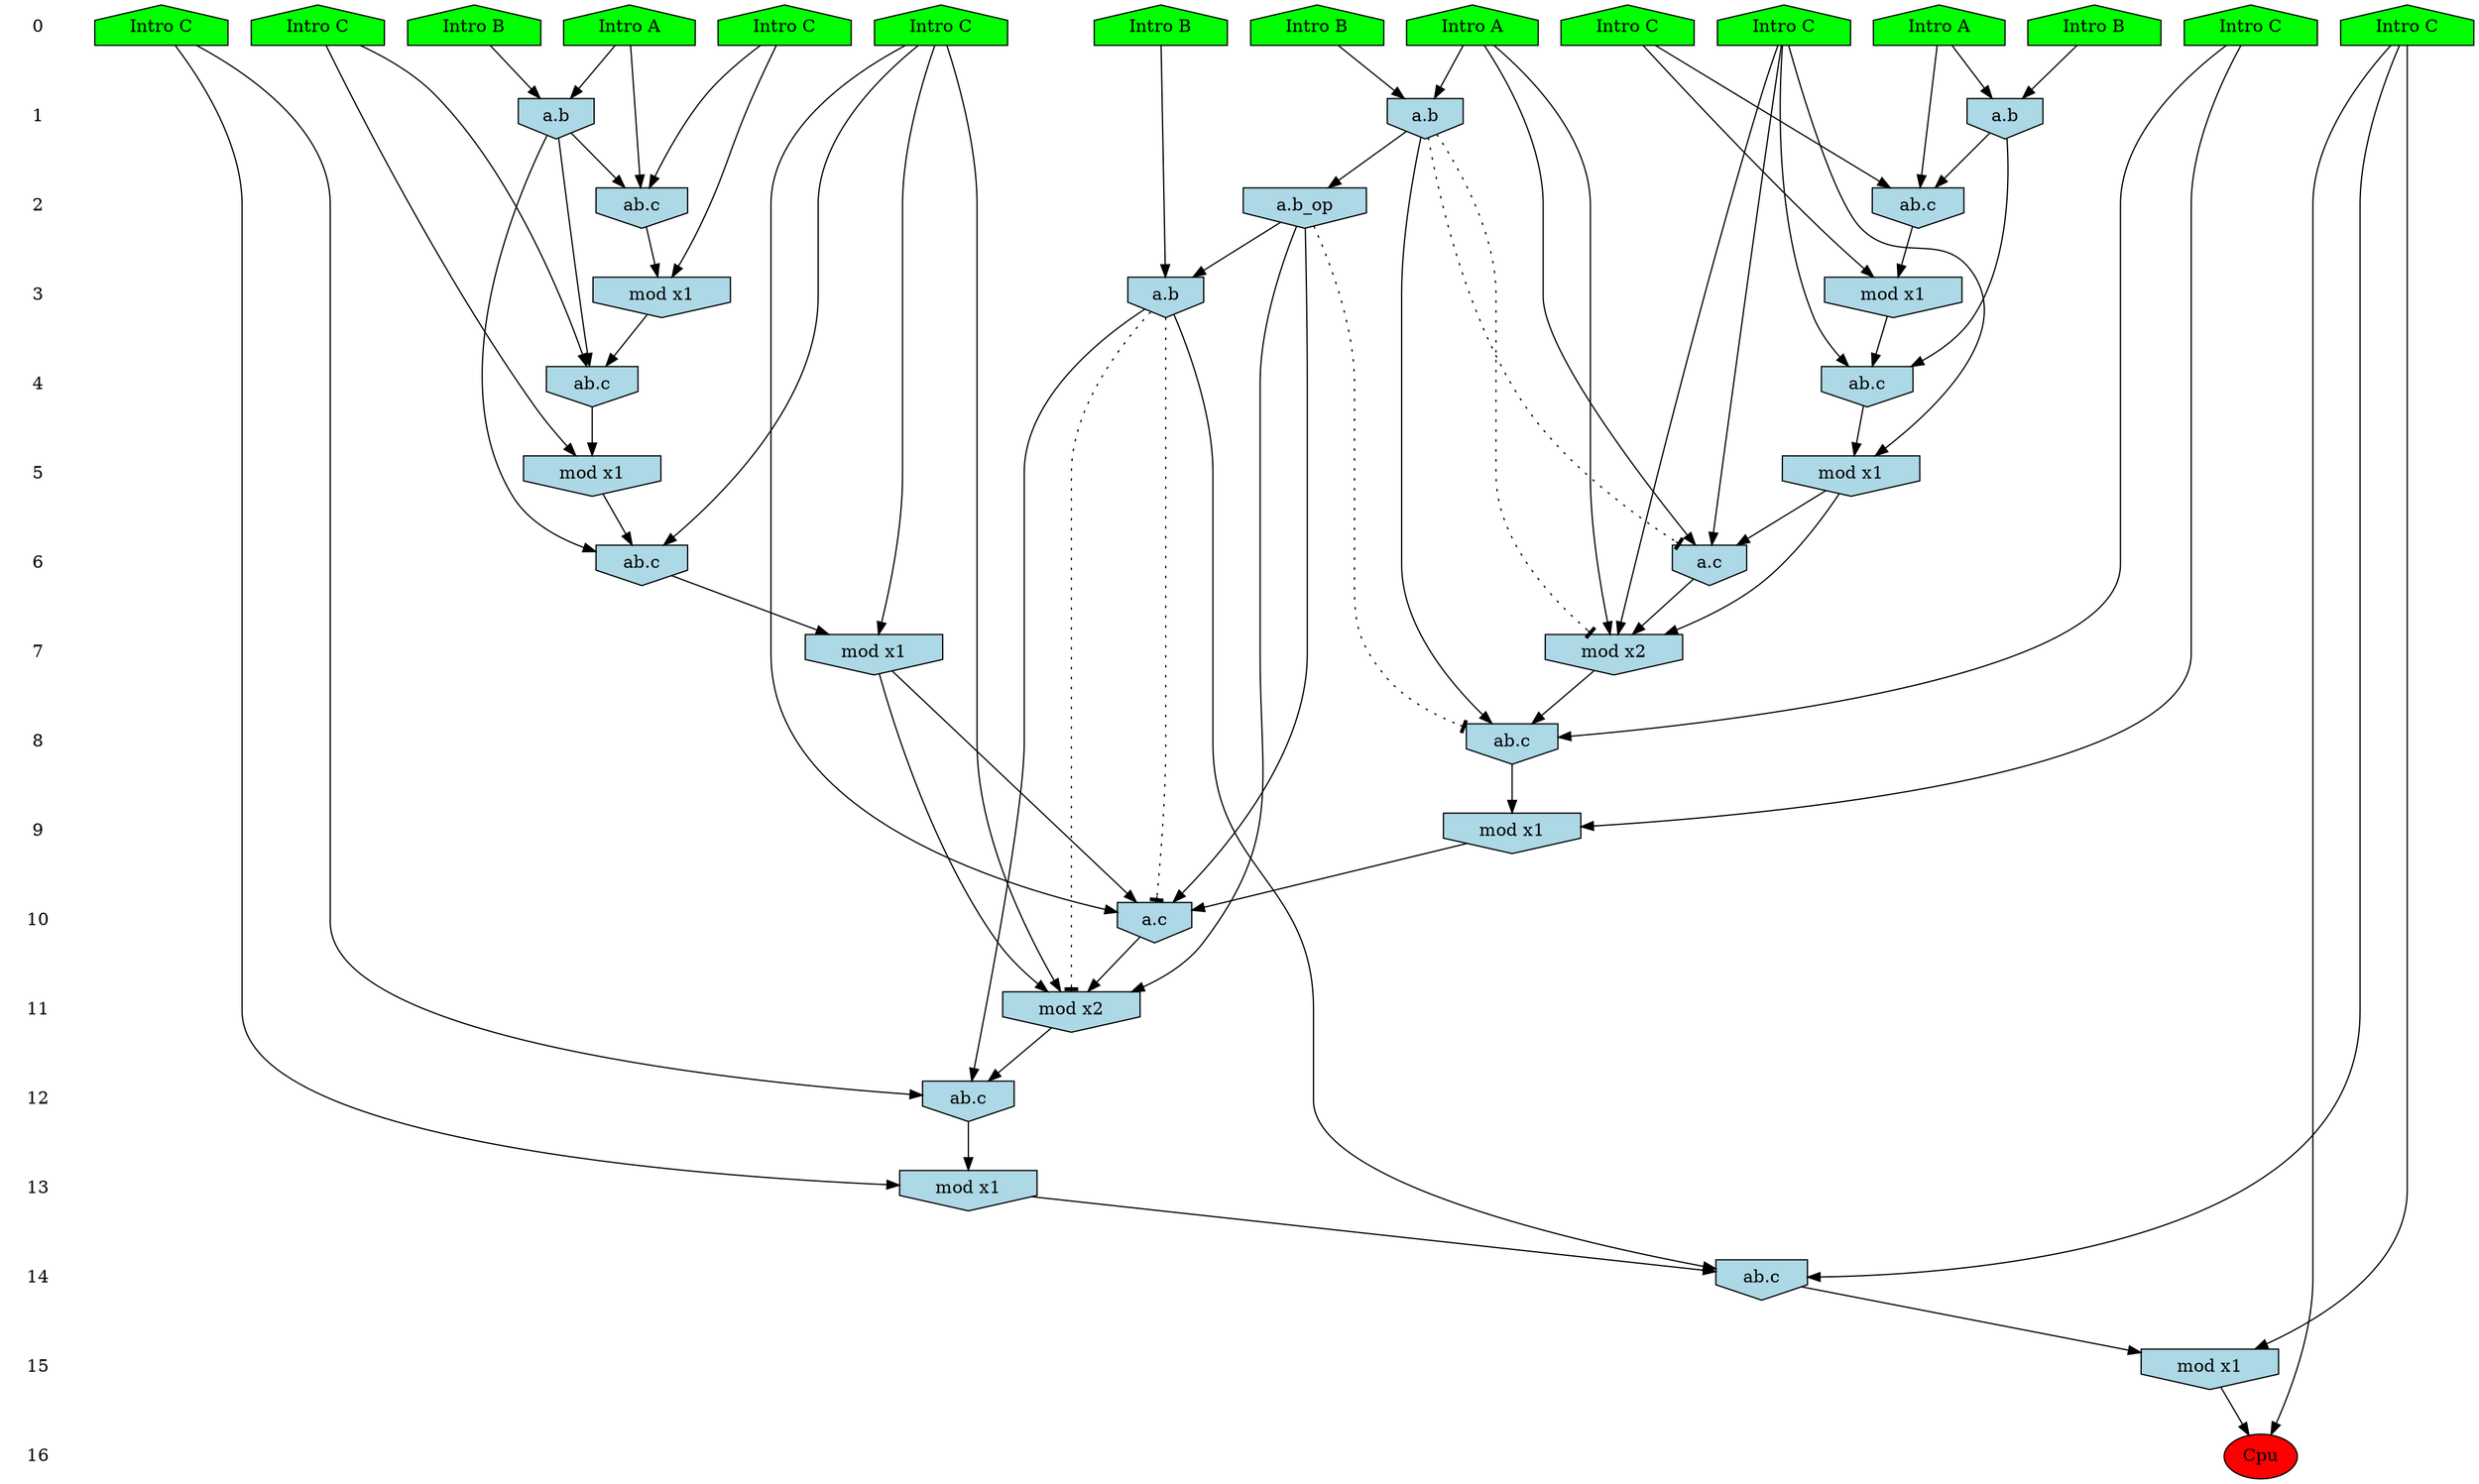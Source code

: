 /* Compression of 1 causal flows obtained in average at 1.926429E+01 t.u */
/* Compressed causal flows were: [3523] */
digraph G{
 ranksep=.5 ; 
{ rank = same ; "0" [shape=plaintext] ; node_1 [label ="Intro A", shape=house, style=filled, fillcolor=green] ;
node_2 [label ="Intro B", shape=house, style=filled, fillcolor=green] ;
node_3 [label ="Intro B", shape=house, style=filled, fillcolor=green] ;
node_4 [label ="Intro A", shape=house, style=filled, fillcolor=green] ;
node_5 [label ="Intro A", shape=house, style=filled, fillcolor=green] ;
node_6 [label ="Intro B", shape=house, style=filled, fillcolor=green] ;
node_7 [label ="Intro B", shape=house, style=filled, fillcolor=green] ;
node_8 [label ="Intro C", shape=house, style=filled, fillcolor=green] ;
node_9 [label ="Intro C", shape=house, style=filled, fillcolor=green] ;
node_10 [label ="Intro C", shape=house, style=filled, fillcolor=green] ;
node_11 [label ="Intro C", shape=house, style=filled, fillcolor=green] ;
node_12 [label ="Intro C", shape=house, style=filled, fillcolor=green] ;
node_13 [label ="Intro C", shape=house, style=filled, fillcolor=green] ;
node_14 [label ="Intro C", shape=house, style=filled, fillcolor=green] ;
node_15 [label ="Intro C", shape=house, style=filled, fillcolor=green] ;
}
{ rank = same ; "1" [shape=plaintext] ; node_16 [label="a.b", shape=invhouse, style=filled, fillcolor = lightblue] ;
node_17 [label="a.b", shape=invhouse, style=filled, fillcolor = lightblue] ;
node_30 [label="a.b", shape=invhouse, style=filled, fillcolor = lightblue] ;
}
{ rank = same ; "2" [shape=plaintext] ; node_18 [label="ab.c", shape=invhouse, style=filled, fillcolor = lightblue] ;
node_19 [label="ab.c", shape=invhouse, style=filled, fillcolor = lightblue] ;
node_33 [label="a.b_op", shape=invhouse, style=filled, fillcolor = lightblue] ;
}
{ rank = same ; "3" [shape=plaintext] ; node_20 [label="mod x1", shape=invhouse, style=filled, fillcolor = lightblue] ;
node_22 [label="mod x1", shape=invhouse, style=filled, fillcolor = lightblue] ;
node_36 [label="a.b", shape=invhouse, style=filled, fillcolor = lightblue] ;
}
{ rank = same ; "4" [shape=plaintext] ; node_21 [label="ab.c", shape=invhouse, style=filled, fillcolor = lightblue] ;
node_23 [label="ab.c", shape=invhouse, style=filled, fillcolor = lightblue] ;
}
{ rank = same ; "5" [shape=plaintext] ; node_24 [label="mod x1", shape=invhouse, style=filled, fillcolor = lightblue] ;
node_25 [label="mod x1", shape=invhouse, style=filled, fillcolor = lightblue] ;
}
{ rank = same ; "6" [shape=plaintext] ; node_26 [label="ab.c", shape=invhouse, style=filled, fillcolor = lightblue] ;
node_27 [label="a.c", shape=invhouse, style=filled, fillcolor = lightblue] ;
}
{ rank = same ; "7" [shape=plaintext] ; node_28 [label="mod x2", shape=invhouse, style=filled, fillcolor = lightblue] ;
node_29 [label="mod x1", shape=invhouse, style=filled, fillcolor = lightblue] ;
}
{ rank = same ; "8" [shape=plaintext] ; node_31 [label="ab.c", shape=invhouse, style=filled, fillcolor = lightblue] ;
}
{ rank = same ; "9" [shape=plaintext] ; node_32 [label="mod x1", shape=invhouse, style=filled, fillcolor = lightblue] ;
}
{ rank = same ; "10" [shape=plaintext] ; node_34 [label="a.c", shape=invhouse, style=filled, fillcolor = lightblue] ;
}
{ rank = same ; "11" [shape=plaintext] ; node_35 [label="mod x2", shape=invhouse, style=filled, fillcolor = lightblue] ;
}
{ rank = same ; "12" [shape=plaintext] ; node_37 [label="ab.c", shape=invhouse, style=filled, fillcolor = lightblue] ;
}
{ rank = same ; "13" [shape=plaintext] ; node_38 [label="mod x1", shape=invhouse, style=filled, fillcolor = lightblue] ;
}
{ rank = same ; "14" [shape=plaintext] ; node_39 [label="ab.c", shape=invhouse, style=filled, fillcolor = lightblue] ;
}
{ rank = same ; "15" [shape=plaintext] ; node_40 [label="mod x1", shape=invhouse, style=filled, fillcolor = lightblue] ;
}
{ rank = same ; "16" [shape=plaintext] ; node_41 [label ="Cpu", style=filled, fillcolor=red] ;
}
"0" -> "1" [style="invis"]; 
"1" -> "2" [style="invis"]; 
"2" -> "3" [style="invis"]; 
"3" -> "4" [style="invis"]; 
"4" -> "5" [style="invis"]; 
"5" -> "6" [style="invis"]; 
"6" -> "7" [style="invis"]; 
"7" -> "8" [style="invis"]; 
"8" -> "9" [style="invis"]; 
"9" -> "10" [style="invis"]; 
"10" -> "11" [style="invis"]; 
"11" -> "12" [style="invis"]; 
"12" -> "13" [style="invis"]; 
"13" -> "14" [style="invis"]; 
"14" -> "15" [style="invis"]; 
"15" -> "16" [style="invis"]; 
node_5 -> node_16
node_6 -> node_16
node_4 -> node_17
node_7 -> node_17
node_5 -> node_18
node_8 -> node_18
node_16 -> node_18
node_4 -> node_19
node_9 -> node_19
node_17 -> node_19
node_9 -> node_20
node_19 -> node_20
node_15 -> node_21
node_17 -> node_21
node_20 -> node_21
node_8 -> node_22
node_18 -> node_22
node_10 -> node_23
node_16 -> node_23
node_22 -> node_23
node_10 -> node_24
node_23 -> node_24
node_15 -> node_25
node_21 -> node_25
node_13 -> node_26
node_16 -> node_26
node_24 -> node_26
node_1 -> node_27
node_15 -> node_27
node_25 -> node_27
node_1 -> node_28
node_15 -> node_28
node_25 -> node_28
node_27 -> node_28
node_13 -> node_29
node_26 -> node_29
node_1 -> node_30
node_2 -> node_30
node_11 -> node_31
node_28 -> node_31
node_30 -> node_31
node_11 -> node_32
node_31 -> node_32
node_30 -> node_33
node_13 -> node_34
node_29 -> node_34
node_32 -> node_34
node_33 -> node_34
node_13 -> node_35
node_29 -> node_35
node_33 -> node_35
node_34 -> node_35
node_3 -> node_36
node_33 -> node_36
node_14 -> node_37
node_35 -> node_37
node_36 -> node_37
node_14 -> node_38
node_37 -> node_38
node_12 -> node_39
node_36 -> node_39
node_38 -> node_39
node_12 -> node_40
node_39 -> node_40
node_12 -> node_41
node_40 -> node_41
node_30 -> node_28 [style=dotted, arrowhead = tee] 
node_30 -> node_27 [style=dotted, arrowhead = tee] 
node_33 -> node_31 [style=dotted, arrowhead = tee] 
node_36 -> node_35 [style=dotted, arrowhead = tee] 
node_36 -> node_34 [style=dotted, arrowhead = tee] 
}
/*
 Dot generation time: 0.000177
*/
